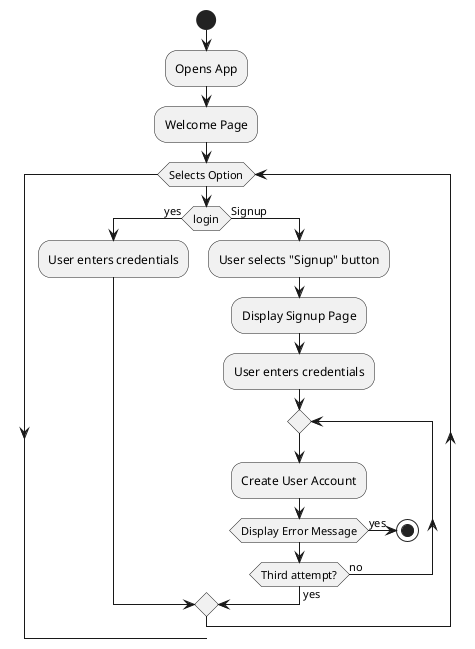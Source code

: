 @startuml
start
:Opens App;
:Welcome Page;
while (Selects Option)
  if (login) then (yes)
  :User enters credentials;
  else (Signup)
   :User selects "Signup" button;
   :Display Signup Page;
   :User enters credentials;
    repeat
   :Create User Account;
    if (Display Error Message) then (yes)
      stop
    endif
  repeat while (Third attempt?) is (no) not (yes)
@enduml